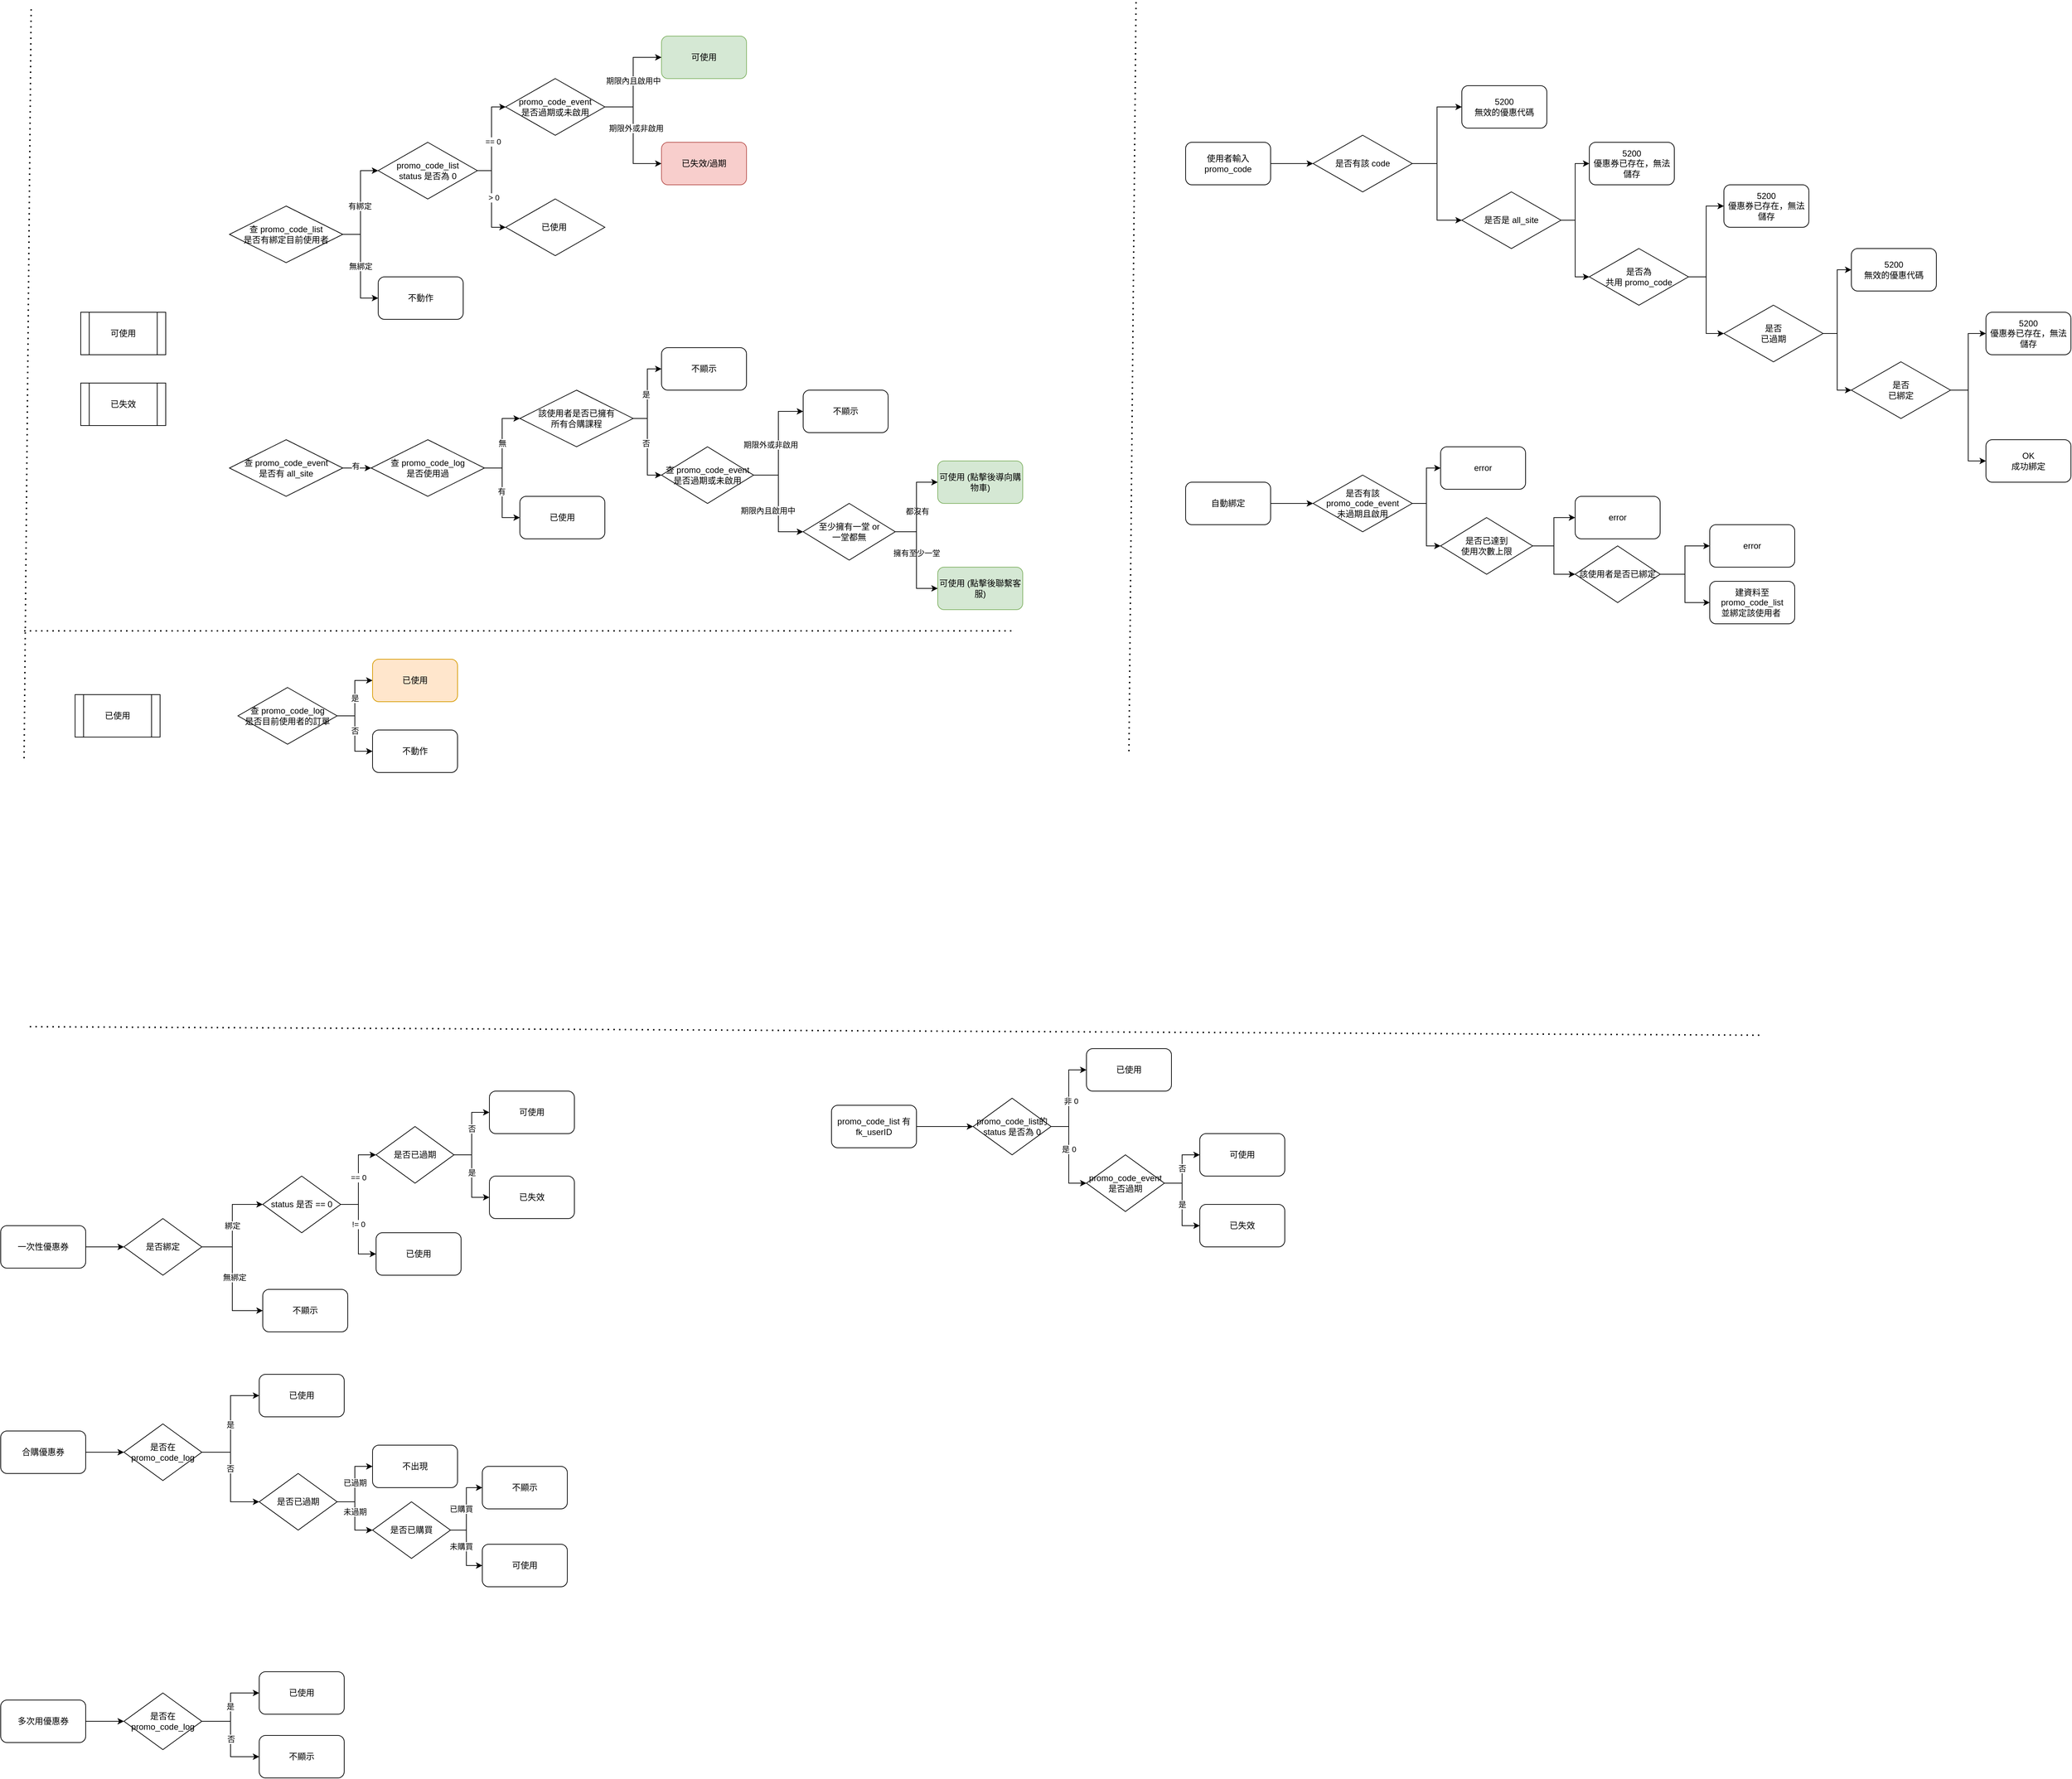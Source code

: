 <mxfile version="14.5.1" type="github">
  <diagram id="ft2ekDf52CcPwkjGjaUg" name="Page-1">
    <mxGraphModel dx="-228" dy="2092" grid="1" gridSize="10" guides="1" tooltips="1" connect="1" arrows="1" fold="1" page="1" pageScale="1" pageWidth="827" pageHeight="1169" math="0" shadow="0">
      <root>
        <mxCell id="0" />
        <mxCell id="1" parent="0" />
        <mxCell id="QKZV2CFVftr11WgmAgI6-5" style="edgeStyle=orthogonalEdgeStyle;rounded=0;orthogonalLoop=1;jettySize=auto;html=1;exitX=1;exitY=0.5;exitDx=0;exitDy=0;entryX=0;entryY=0.5;entryDx=0;entryDy=0;" edge="1" parent="1" source="QKZV2CFVftr11WgmAgI6-1" target="QKZV2CFVftr11WgmAgI6-4">
          <mxGeometry relative="1" as="geometry" />
        </mxCell>
        <mxCell id="QKZV2CFVftr11WgmAgI6-1" value="一次性優惠券" style="rounded=1;whiteSpace=wrap;html=1;" vertex="1" parent="1">
          <mxGeometry x="2027" y="1450" width="120" height="60" as="geometry" />
        </mxCell>
        <mxCell id="QKZV2CFVftr11WgmAgI6-19" style="edgeStyle=orthogonalEdgeStyle;rounded=0;orthogonalLoop=1;jettySize=auto;html=1;exitX=1;exitY=0.5;exitDx=0;exitDy=0;entryX=0;entryY=0.5;entryDx=0;entryDy=0;" edge="1" parent="1" source="QKZV2CFVftr11WgmAgI6-2" target="QKZV2CFVftr11WgmAgI6-17">
          <mxGeometry relative="1" as="geometry" />
        </mxCell>
        <mxCell id="QKZV2CFVftr11WgmAgI6-2" value="合購優惠券" style="rounded=1;whiteSpace=wrap;html=1;" vertex="1" parent="1">
          <mxGeometry x="2027" y="1740" width="120" height="60" as="geometry" />
        </mxCell>
        <mxCell id="QKZV2CFVftr11WgmAgI6-54" style="edgeStyle=orthogonalEdgeStyle;rounded=0;orthogonalLoop=1;jettySize=auto;html=1;exitX=1;exitY=0.5;exitDx=0;exitDy=0;" edge="1" parent="1" source="QKZV2CFVftr11WgmAgI6-3" target="QKZV2CFVftr11WgmAgI6-53">
          <mxGeometry relative="1" as="geometry" />
        </mxCell>
        <mxCell id="QKZV2CFVftr11WgmAgI6-3" value="多次用優惠券" style="rounded=1;whiteSpace=wrap;html=1;" vertex="1" parent="1">
          <mxGeometry x="2027" y="2120" width="120" height="60" as="geometry" />
        </mxCell>
        <mxCell id="QKZV2CFVftr11WgmAgI6-8" value="綁定" style="edgeStyle=orthogonalEdgeStyle;rounded=0;orthogonalLoop=1;jettySize=auto;html=1;exitX=1;exitY=0.5;exitDx=0;exitDy=0;" edge="1" parent="1" source="QKZV2CFVftr11WgmAgI6-4" target="QKZV2CFVftr11WgmAgI6-7">
          <mxGeometry relative="1" as="geometry" />
        </mxCell>
        <mxCell id="QKZV2CFVftr11WgmAgI6-15" style="edgeStyle=orthogonalEdgeStyle;rounded=0;orthogonalLoop=1;jettySize=auto;html=1;exitX=1;exitY=0.5;exitDx=0;exitDy=0;entryX=0;entryY=0.5;entryDx=0;entryDy=0;" edge="1" parent="1" source="QKZV2CFVftr11WgmAgI6-4" target="QKZV2CFVftr11WgmAgI6-14">
          <mxGeometry relative="1" as="geometry" />
        </mxCell>
        <mxCell id="QKZV2CFVftr11WgmAgI6-16" value="無綁定" style="edgeLabel;html=1;align=center;verticalAlign=middle;resizable=0;points=[];" vertex="1" connectable="0" parent="QKZV2CFVftr11WgmAgI6-15">
          <mxGeometry x="-0.027" y="3" relative="1" as="geometry">
            <mxPoint as="offset" />
          </mxGeometry>
        </mxCell>
        <mxCell id="QKZV2CFVftr11WgmAgI6-4" value="是否綁定" style="rhombus;whiteSpace=wrap;html=1;" vertex="1" parent="1">
          <mxGeometry x="2201" y="1440" width="110" height="80" as="geometry" />
        </mxCell>
        <mxCell id="QKZV2CFVftr11WgmAgI6-12" style="edgeStyle=orthogonalEdgeStyle;rounded=0;orthogonalLoop=1;jettySize=auto;html=1;exitX=1;exitY=0.5;exitDx=0;exitDy=0;" edge="1" parent="1" source="QKZV2CFVftr11WgmAgI6-7" target="QKZV2CFVftr11WgmAgI6-9">
          <mxGeometry relative="1" as="geometry" />
        </mxCell>
        <mxCell id="QKZV2CFVftr11WgmAgI6-13" value="!= 0" style="edgeLabel;html=1;align=center;verticalAlign=middle;resizable=0;points=[];" vertex="1" connectable="0" parent="QKZV2CFVftr11WgmAgI6-12">
          <mxGeometry x="-0.117" relative="1" as="geometry">
            <mxPoint as="offset" />
          </mxGeometry>
        </mxCell>
        <mxCell id="QKZV2CFVftr11WgmAgI6-23" style="edgeStyle=orthogonalEdgeStyle;rounded=0;orthogonalLoop=1;jettySize=auto;html=1;exitX=1;exitY=0.5;exitDx=0;exitDy=0;entryX=0;entryY=0.5;entryDx=0;entryDy=0;" edge="1" parent="1" source="QKZV2CFVftr11WgmAgI6-7" target="QKZV2CFVftr11WgmAgI6-22">
          <mxGeometry relative="1" as="geometry" />
        </mxCell>
        <mxCell id="QKZV2CFVftr11WgmAgI6-30" value="== 0" style="edgeLabel;html=1;align=center;verticalAlign=middle;resizable=0;points=[];" vertex="1" connectable="0" parent="QKZV2CFVftr11WgmAgI6-23">
          <mxGeometry x="0.05" relative="1" as="geometry">
            <mxPoint as="offset" />
          </mxGeometry>
        </mxCell>
        <mxCell id="QKZV2CFVftr11WgmAgI6-7" value="status 是否 == 0" style="rhombus;whiteSpace=wrap;html=1;" vertex="1" parent="1">
          <mxGeometry x="2397" y="1380" width="110" height="80" as="geometry" />
        </mxCell>
        <mxCell id="QKZV2CFVftr11WgmAgI6-9" value="已使用" style="rounded=1;whiteSpace=wrap;html=1;" vertex="1" parent="1">
          <mxGeometry x="2557" y="1460" width="120" height="60" as="geometry" />
        </mxCell>
        <mxCell id="QKZV2CFVftr11WgmAgI6-14" value="不顯示" style="rounded=1;whiteSpace=wrap;html=1;" vertex="1" parent="1">
          <mxGeometry x="2397" y="1540" width="120" height="60" as="geometry" />
        </mxCell>
        <mxCell id="QKZV2CFVftr11WgmAgI6-31" style="edgeStyle=orthogonalEdgeStyle;rounded=0;orthogonalLoop=1;jettySize=auto;html=1;exitX=1;exitY=0.5;exitDx=0;exitDy=0;entryX=0;entryY=0.5;entryDx=0;entryDy=0;" edge="1" parent="1" source="QKZV2CFVftr11WgmAgI6-17" target="QKZV2CFVftr11WgmAgI6-20">
          <mxGeometry relative="1" as="geometry" />
        </mxCell>
        <mxCell id="QKZV2CFVftr11WgmAgI6-36" value="是" style="edgeLabel;html=1;align=center;verticalAlign=middle;resizable=0;points=[];" vertex="1" connectable="0" parent="QKZV2CFVftr11WgmAgI6-31">
          <mxGeometry y="2" relative="1" as="geometry">
            <mxPoint x="1" y="1" as="offset" />
          </mxGeometry>
        </mxCell>
        <mxCell id="QKZV2CFVftr11WgmAgI6-35" style="edgeStyle=orthogonalEdgeStyle;rounded=0;orthogonalLoop=1;jettySize=auto;html=1;exitX=1;exitY=0.5;exitDx=0;exitDy=0;entryX=0;entryY=0.5;entryDx=0;entryDy=0;" edge="1" parent="1" source="QKZV2CFVftr11WgmAgI6-17" target="QKZV2CFVftr11WgmAgI6-34">
          <mxGeometry relative="1" as="geometry" />
        </mxCell>
        <mxCell id="QKZV2CFVftr11WgmAgI6-39" value="否" style="edgeLabel;html=1;align=center;verticalAlign=middle;resizable=0;points=[];" vertex="1" connectable="0" parent="QKZV2CFVftr11WgmAgI6-35">
          <mxGeometry x="-0.159" y="-1" relative="1" as="geometry">
            <mxPoint as="offset" />
          </mxGeometry>
        </mxCell>
        <mxCell id="QKZV2CFVftr11WgmAgI6-17" value="是否在 promo_code_log" style="rhombus;whiteSpace=wrap;html=1;" vertex="1" parent="1">
          <mxGeometry x="2201" y="1730" width="110" height="80" as="geometry" />
        </mxCell>
        <mxCell id="QKZV2CFVftr11WgmAgI6-20" value="已使用" style="rounded=1;whiteSpace=wrap;html=1;" vertex="1" parent="1">
          <mxGeometry x="2392" y="1660" width="120" height="60" as="geometry" />
        </mxCell>
        <mxCell id="QKZV2CFVftr11WgmAgI6-26" style="edgeStyle=orthogonalEdgeStyle;rounded=0;orthogonalLoop=1;jettySize=auto;html=1;exitX=1;exitY=0.5;exitDx=0;exitDy=0;entryX=0;entryY=0.5;entryDx=0;entryDy=0;" edge="1" parent="1" source="QKZV2CFVftr11WgmAgI6-22" target="QKZV2CFVftr11WgmAgI6-25">
          <mxGeometry relative="1" as="geometry" />
        </mxCell>
        <mxCell id="QKZV2CFVftr11WgmAgI6-28" value="否" style="edgeLabel;html=1;align=center;verticalAlign=middle;resizable=0;points=[];" vertex="1" connectable="0" parent="QKZV2CFVftr11WgmAgI6-26">
          <mxGeometry x="0.133" relative="1" as="geometry">
            <mxPoint as="offset" />
          </mxGeometry>
        </mxCell>
        <mxCell id="QKZV2CFVftr11WgmAgI6-27" style="edgeStyle=orthogonalEdgeStyle;rounded=0;orthogonalLoop=1;jettySize=auto;html=1;exitX=1;exitY=0.5;exitDx=0;exitDy=0;entryX=0;entryY=0.5;entryDx=0;entryDy=0;" edge="1" parent="1" source="QKZV2CFVftr11WgmAgI6-22" target="QKZV2CFVftr11WgmAgI6-24">
          <mxGeometry relative="1" as="geometry" />
        </mxCell>
        <mxCell id="QKZV2CFVftr11WgmAgI6-29" value="是" style="edgeLabel;html=1;align=center;verticalAlign=middle;resizable=0;points=[];" vertex="1" connectable="0" parent="QKZV2CFVftr11WgmAgI6-27">
          <mxGeometry x="-0.089" relative="1" as="geometry">
            <mxPoint as="offset" />
          </mxGeometry>
        </mxCell>
        <mxCell id="QKZV2CFVftr11WgmAgI6-22" value="是否已過期" style="rhombus;whiteSpace=wrap;html=1;" vertex="1" parent="1">
          <mxGeometry x="2557" y="1310" width="110" height="80" as="geometry" />
        </mxCell>
        <mxCell id="QKZV2CFVftr11WgmAgI6-24" value="已失效" style="rounded=1;whiteSpace=wrap;html=1;" vertex="1" parent="1">
          <mxGeometry x="2717" y="1380" width="120" height="60" as="geometry" />
        </mxCell>
        <mxCell id="QKZV2CFVftr11WgmAgI6-25" value="可使用" style="rounded=1;whiteSpace=wrap;html=1;" vertex="1" parent="1">
          <mxGeometry x="2717" y="1260" width="120" height="60" as="geometry" />
        </mxCell>
        <mxCell id="QKZV2CFVftr11WgmAgI6-41" style="edgeStyle=orthogonalEdgeStyle;rounded=0;orthogonalLoop=1;jettySize=auto;html=1;exitX=1;exitY=0.5;exitDx=0;exitDy=0;entryX=0;entryY=0.5;entryDx=0;entryDy=0;" edge="1" parent="1" source="QKZV2CFVftr11WgmAgI6-34" target="QKZV2CFVftr11WgmAgI6-40">
          <mxGeometry relative="1" as="geometry" />
        </mxCell>
        <mxCell id="QKZV2CFVftr11WgmAgI6-43" value="已過期" style="edgeLabel;html=1;align=center;verticalAlign=middle;resizable=0;points=[];" vertex="1" connectable="0" parent="QKZV2CFVftr11WgmAgI6-41">
          <mxGeometry x="0.04" relative="1" as="geometry">
            <mxPoint as="offset" />
          </mxGeometry>
        </mxCell>
        <mxCell id="QKZV2CFVftr11WgmAgI6-45" style="edgeStyle=orthogonalEdgeStyle;rounded=0;orthogonalLoop=1;jettySize=auto;html=1;exitX=1;exitY=0.5;exitDx=0;exitDy=0;entryX=0;entryY=0.5;entryDx=0;entryDy=0;" edge="1" parent="1" source="QKZV2CFVftr11WgmAgI6-34" target="QKZV2CFVftr11WgmAgI6-44">
          <mxGeometry relative="1" as="geometry" />
        </mxCell>
        <mxCell id="QKZV2CFVftr11WgmAgI6-47" value="未過期" style="edgeLabel;html=1;align=center;verticalAlign=middle;resizable=0;points=[];" vertex="1" connectable="0" parent="QKZV2CFVftr11WgmAgI6-45">
          <mxGeometry x="-0.133" relative="1" as="geometry">
            <mxPoint as="offset" />
          </mxGeometry>
        </mxCell>
        <mxCell id="QKZV2CFVftr11WgmAgI6-34" value="是否已過期" style="rhombus;whiteSpace=wrap;html=1;" vertex="1" parent="1">
          <mxGeometry x="2392" y="1800" width="110" height="80" as="geometry" />
        </mxCell>
        <mxCell id="QKZV2CFVftr11WgmAgI6-40" value="不出現" style="rounded=1;whiteSpace=wrap;html=1;" vertex="1" parent="1">
          <mxGeometry x="2552" y="1760" width="120" height="60" as="geometry" />
        </mxCell>
        <mxCell id="QKZV2CFVftr11WgmAgI6-49" style="edgeStyle=orthogonalEdgeStyle;rounded=0;orthogonalLoop=1;jettySize=auto;html=1;exitX=1;exitY=0.5;exitDx=0;exitDy=0;" edge="1" parent="1" source="QKZV2CFVftr11WgmAgI6-44" target="QKZV2CFVftr11WgmAgI6-46">
          <mxGeometry relative="1" as="geometry" />
        </mxCell>
        <mxCell id="QKZV2CFVftr11WgmAgI6-51" value="已購買" style="edgeLabel;html=1;align=center;verticalAlign=middle;resizable=0;points=[];" vertex="1" connectable="0" parent="QKZV2CFVftr11WgmAgI6-49">
          <mxGeometry x="0.019" y="-1" relative="1" as="geometry">
            <mxPoint x="-8.5" y="0.5" as="offset" />
          </mxGeometry>
        </mxCell>
        <mxCell id="QKZV2CFVftr11WgmAgI6-50" style="edgeStyle=orthogonalEdgeStyle;rounded=0;orthogonalLoop=1;jettySize=auto;html=1;exitX=1;exitY=0.5;exitDx=0;exitDy=0;" edge="1" parent="1" source="QKZV2CFVftr11WgmAgI6-44" target="QKZV2CFVftr11WgmAgI6-48">
          <mxGeometry relative="1" as="geometry" />
        </mxCell>
        <mxCell id="QKZV2CFVftr11WgmAgI6-52" value="未購買" style="edgeLabel;html=1;align=center;verticalAlign=middle;resizable=0;points=[];" vertex="1" connectable="0" parent="QKZV2CFVftr11WgmAgI6-50">
          <mxGeometry x="-0.063" relative="1" as="geometry">
            <mxPoint x="-7.5" y="1" as="offset" />
          </mxGeometry>
        </mxCell>
        <mxCell id="QKZV2CFVftr11WgmAgI6-44" value="是否已購買" style="rhombus;whiteSpace=wrap;html=1;" vertex="1" parent="1">
          <mxGeometry x="2552" y="1840" width="110" height="80" as="geometry" />
        </mxCell>
        <mxCell id="QKZV2CFVftr11WgmAgI6-46" value="不顯示" style="rounded=1;whiteSpace=wrap;html=1;" vertex="1" parent="1">
          <mxGeometry x="2707" y="1790" width="120" height="60" as="geometry" />
        </mxCell>
        <mxCell id="QKZV2CFVftr11WgmAgI6-48" value="可使用" style="rounded=1;whiteSpace=wrap;html=1;" vertex="1" parent="1">
          <mxGeometry x="2707" y="1900" width="120" height="60" as="geometry" />
        </mxCell>
        <mxCell id="QKZV2CFVftr11WgmAgI6-56" style="edgeStyle=orthogonalEdgeStyle;rounded=0;orthogonalLoop=1;jettySize=auto;html=1;exitX=1;exitY=0.5;exitDx=0;exitDy=0;" edge="1" parent="1" source="QKZV2CFVftr11WgmAgI6-53" target="QKZV2CFVftr11WgmAgI6-55">
          <mxGeometry relative="1" as="geometry" />
        </mxCell>
        <mxCell id="QKZV2CFVftr11WgmAgI6-57" value="是" style="edgeLabel;html=1;align=center;verticalAlign=middle;resizable=0;points=[];" vertex="1" connectable="0" parent="QKZV2CFVftr11WgmAgI6-56">
          <mxGeometry x="0.017" y="2" relative="1" as="geometry">
            <mxPoint x="1" as="offset" />
          </mxGeometry>
        </mxCell>
        <mxCell id="QKZV2CFVftr11WgmAgI6-59" value="否" style="edgeStyle=orthogonalEdgeStyle;rounded=0;orthogonalLoop=1;jettySize=auto;html=1;exitX=1;exitY=0.5;exitDx=0;exitDy=0;entryX=0;entryY=0.5;entryDx=0;entryDy=0;" edge="1" parent="1" source="QKZV2CFVftr11WgmAgI6-53" target="QKZV2CFVftr11WgmAgI6-58">
          <mxGeometry relative="1" as="geometry" />
        </mxCell>
        <mxCell id="QKZV2CFVftr11WgmAgI6-53" value="是否在 promo_code_log" style="rhombus;whiteSpace=wrap;html=1;" vertex="1" parent="1">
          <mxGeometry x="2201" y="2110" width="110" height="80" as="geometry" />
        </mxCell>
        <mxCell id="QKZV2CFVftr11WgmAgI6-55" value="已使用" style="rounded=1;whiteSpace=wrap;html=1;" vertex="1" parent="1">
          <mxGeometry x="2392" y="2080" width="120" height="60" as="geometry" />
        </mxCell>
        <mxCell id="QKZV2CFVftr11WgmAgI6-58" value="不顯示" style="rounded=1;whiteSpace=wrap;html=1;" vertex="1" parent="1">
          <mxGeometry x="2392" y="2170" width="120" height="60" as="geometry" />
        </mxCell>
        <mxCell id="QKZV2CFVftr11WgmAgI6-63" style="edgeStyle=orthogonalEdgeStyle;rounded=0;orthogonalLoop=1;jettySize=auto;html=1;exitX=1;exitY=0.5;exitDx=0;exitDy=0;entryX=0;entryY=0.5;entryDx=0;entryDy=0;" edge="1" parent="1" source="QKZV2CFVftr11WgmAgI6-61" target="QKZV2CFVftr11WgmAgI6-62">
          <mxGeometry relative="1" as="geometry" />
        </mxCell>
        <mxCell id="QKZV2CFVftr11WgmAgI6-61" value="promo_code_list 有 fk_userID" style="rounded=1;whiteSpace=wrap;html=1;" vertex="1" parent="1">
          <mxGeometry x="3200" y="1280" width="120" height="60" as="geometry" />
        </mxCell>
        <mxCell id="QKZV2CFVftr11WgmAgI6-67" style="edgeStyle=orthogonalEdgeStyle;rounded=0;orthogonalLoop=1;jettySize=auto;html=1;exitX=1;exitY=0.5;exitDx=0;exitDy=0;entryX=0;entryY=0.5;entryDx=0;entryDy=0;" edge="1" parent="1" source="QKZV2CFVftr11WgmAgI6-62" target="QKZV2CFVftr11WgmAgI6-64">
          <mxGeometry relative="1" as="geometry" />
        </mxCell>
        <mxCell id="QKZV2CFVftr11WgmAgI6-73" value="非 0" style="edgeLabel;html=1;align=center;verticalAlign=middle;resizable=0;points=[];" vertex="1" connectable="0" parent="QKZV2CFVftr11WgmAgI6-67">
          <mxGeometry x="-0.061" y="-3" relative="1" as="geometry">
            <mxPoint as="offset" />
          </mxGeometry>
        </mxCell>
        <mxCell id="QKZV2CFVftr11WgmAgI6-68" style="edgeStyle=orthogonalEdgeStyle;rounded=0;orthogonalLoop=1;jettySize=auto;html=1;exitX=1;exitY=0.5;exitDx=0;exitDy=0;" edge="1" parent="1" source="QKZV2CFVftr11WgmAgI6-62" target="QKZV2CFVftr11WgmAgI6-65">
          <mxGeometry relative="1" as="geometry" />
        </mxCell>
        <mxCell id="QKZV2CFVftr11WgmAgI6-74" value="是 0" style="edgeLabel;html=1;align=center;verticalAlign=middle;resizable=0;points=[];" vertex="1" connectable="0" parent="QKZV2CFVftr11WgmAgI6-68">
          <mxGeometry x="-0.123" relative="1" as="geometry">
            <mxPoint as="offset" />
          </mxGeometry>
        </mxCell>
        <mxCell id="QKZV2CFVftr11WgmAgI6-62" value="promo_code_list的 status 是否為 0" style="rhombus;whiteSpace=wrap;html=1;" vertex="1" parent="1">
          <mxGeometry x="3400" y="1270" width="110" height="80" as="geometry" />
        </mxCell>
        <mxCell id="QKZV2CFVftr11WgmAgI6-64" value="已使用" style="rounded=1;whiteSpace=wrap;html=1;" vertex="1" parent="1">
          <mxGeometry x="3560" y="1200" width="120" height="60" as="geometry" />
        </mxCell>
        <mxCell id="QKZV2CFVftr11WgmAgI6-69" style="edgeStyle=orthogonalEdgeStyle;rounded=0;orthogonalLoop=1;jettySize=auto;html=1;exitX=1;exitY=0.5;exitDx=0;exitDy=0;" edge="1" parent="1" source="QKZV2CFVftr11WgmAgI6-65" target="QKZV2CFVftr11WgmAgI6-66">
          <mxGeometry relative="1" as="geometry" />
        </mxCell>
        <mxCell id="QKZV2CFVftr11WgmAgI6-71" value="否" style="edgeLabel;html=1;align=center;verticalAlign=middle;resizable=0;points=[];" vertex="1" connectable="0" parent="QKZV2CFVftr11WgmAgI6-69">
          <mxGeometry x="0.022" relative="1" as="geometry">
            <mxPoint as="offset" />
          </mxGeometry>
        </mxCell>
        <mxCell id="QKZV2CFVftr11WgmAgI6-72" value="是" style="edgeStyle=orthogonalEdgeStyle;rounded=0;orthogonalLoop=1;jettySize=auto;html=1;exitX=1;exitY=0.5;exitDx=0;exitDy=0;entryX=0;entryY=0.5;entryDx=0;entryDy=0;" edge="1" parent="1" source="QKZV2CFVftr11WgmAgI6-65" target="QKZV2CFVftr11WgmAgI6-70">
          <mxGeometry relative="1" as="geometry" />
        </mxCell>
        <mxCell id="QKZV2CFVftr11WgmAgI6-65" value="promo_code_event是否過期" style="rhombus;whiteSpace=wrap;html=1;" vertex="1" parent="1">
          <mxGeometry x="3560" y="1350" width="110" height="80" as="geometry" />
        </mxCell>
        <mxCell id="QKZV2CFVftr11WgmAgI6-66" value="可使用" style="rounded=1;whiteSpace=wrap;html=1;" vertex="1" parent="1">
          <mxGeometry x="3720" y="1320" width="120" height="60" as="geometry" />
        </mxCell>
        <mxCell id="QKZV2CFVftr11WgmAgI6-70" value="已失效" style="rounded=1;whiteSpace=wrap;html=1;" vertex="1" parent="1">
          <mxGeometry x="3720" y="1420" width="120" height="60" as="geometry" />
        </mxCell>
        <mxCell id="QKZV2CFVftr11WgmAgI6-76" value="可使用" style="shape=process;whiteSpace=wrap;html=1;backgroundOutline=1;" vertex="1" parent="1">
          <mxGeometry x="2140" y="160" width="120" height="60" as="geometry" />
        </mxCell>
        <mxCell id="QKZV2CFVftr11WgmAgI6-77" value="已使用" style="shape=process;whiteSpace=wrap;html=1;backgroundOutline=1;" vertex="1" parent="1">
          <mxGeometry x="2132" y="700" width="120" height="60" as="geometry" />
        </mxCell>
        <mxCell id="QKZV2CFVftr11WgmAgI6-78" value="已失效" style="shape=process;whiteSpace=wrap;html=1;backgroundOutline=1;" vertex="1" parent="1">
          <mxGeometry x="2140" y="260" width="120" height="60" as="geometry" />
        </mxCell>
        <mxCell id="QKZV2CFVftr11WgmAgI6-86" value="無綁定" style="edgeStyle=orthogonalEdgeStyle;rounded=0;orthogonalLoop=1;jettySize=auto;html=1;exitX=1;exitY=0.5;exitDx=0;exitDy=0;entryX=0;entryY=0.5;entryDx=0;entryDy=0;" edge="1" parent="1" source="QKZV2CFVftr11WgmAgI6-84" target="QKZV2CFVftr11WgmAgI6-85">
          <mxGeometry relative="1" as="geometry" />
        </mxCell>
        <mxCell id="QKZV2CFVftr11WgmAgI6-89" style="edgeStyle=orthogonalEdgeStyle;rounded=0;orthogonalLoop=1;jettySize=auto;html=1;exitX=1;exitY=0.5;exitDx=0;exitDy=0;entryX=0;entryY=0.5;entryDx=0;entryDy=0;" edge="1" parent="1" source="QKZV2CFVftr11WgmAgI6-84" target="QKZV2CFVftr11WgmAgI6-88">
          <mxGeometry relative="1" as="geometry" />
        </mxCell>
        <mxCell id="QKZV2CFVftr11WgmAgI6-90" value="有綁定" style="edgeLabel;html=1;align=center;verticalAlign=middle;resizable=0;points=[];" vertex="1" connectable="0" parent="QKZV2CFVftr11WgmAgI6-89">
          <mxGeometry x="-0.061" y="1" relative="1" as="geometry">
            <mxPoint as="offset" />
          </mxGeometry>
        </mxCell>
        <mxCell id="QKZV2CFVftr11WgmAgI6-84" value="查 promo_code_list&lt;br&gt;&lt;span style=&quot;color: rgba(0 , 0 , 0 , 0) ; font-family: monospace ; font-size: 0px&quot;&gt;%3CmxGraphModel%3E%3Croot%3E%3CmxCell%20id%3D%220%22%2F%3E%3CmxCell%20id%3D%221%22%20parent%3D%220%22%2F%3E%3CmxCell%20id%3D%222%22%20value%3D%22%E6%9F%A5%20promo_code_list%22%20style%3D%22rounded%3D1%3BwhiteSpace%3Dwrap%3Bhtml%3D1%3B%22%20vertex%3D%221%22%20parent%3D%221%22%3E%3CmxGeometry%20x%3D%222370%22%20y%3D%2270%22%20width%3D%22120%22%20height%3D%2260%22%20as%3D%22geometry%22%2F%3E%3C%2FmxCell%3E%3C%2Froot%3E%3C%2FmxGraphModel%3E是B是否&lt;/span&gt;是否有綁定目前使用者" style="rhombus;whiteSpace=wrap;html=1;" vertex="1" parent="1">
          <mxGeometry x="2350" y="10" width="160" height="80" as="geometry" />
        </mxCell>
        <mxCell id="QKZV2CFVftr11WgmAgI6-85" value="不動作" style="rounded=1;whiteSpace=wrap;html=1;" vertex="1" parent="1">
          <mxGeometry x="2560" y="110" width="120" height="60" as="geometry" />
        </mxCell>
        <mxCell id="QKZV2CFVftr11WgmAgI6-94" style="edgeStyle=orthogonalEdgeStyle;rounded=0;orthogonalLoop=1;jettySize=auto;html=1;exitX=1;exitY=0.5;exitDx=0;exitDy=0;entryX=0;entryY=0.5;entryDx=0;entryDy=0;" edge="1" parent="1" source="QKZV2CFVftr11WgmAgI6-88" target="QKZV2CFVftr11WgmAgI6-91">
          <mxGeometry relative="1" as="geometry" />
        </mxCell>
        <mxCell id="QKZV2CFVftr11WgmAgI6-100" value="&amp;gt; 0" style="edgeLabel;html=1;align=center;verticalAlign=middle;resizable=0;points=[];" vertex="1" connectable="0" parent="QKZV2CFVftr11WgmAgI6-94">
          <mxGeometry x="-0.033" y="3" relative="1" as="geometry">
            <mxPoint as="offset" />
          </mxGeometry>
        </mxCell>
        <mxCell id="QKZV2CFVftr11WgmAgI6-98" style="edgeStyle=orthogonalEdgeStyle;rounded=0;orthogonalLoop=1;jettySize=auto;html=1;exitX=1;exitY=0.5;exitDx=0;exitDy=0;entryX=0;entryY=0.5;entryDx=0;entryDy=0;" edge="1" parent="1" source="QKZV2CFVftr11WgmAgI6-88" target="QKZV2CFVftr11WgmAgI6-97">
          <mxGeometry relative="1" as="geometry" />
        </mxCell>
        <mxCell id="QKZV2CFVftr11WgmAgI6-99" value="== 0" style="edgeLabel;html=1;align=center;verticalAlign=middle;resizable=0;points=[];" vertex="1" connectable="0" parent="QKZV2CFVftr11WgmAgI6-98">
          <mxGeometry x="-0.061" y="-2" relative="1" as="geometry">
            <mxPoint as="offset" />
          </mxGeometry>
        </mxCell>
        <mxCell id="QKZV2CFVftr11WgmAgI6-88" value="promo_code_list&lt;br&gt;status 是否為 0" style="rhombus;whiteSpace=wrap;html=1;" vertex="1" parent="1">
          <mxGeometry x="2560" y="-80" width="140" height="80" as="geometry" />
        </mxCell>
        <mxCell id="QKZV2CFVftr11WgmAgI6-91" value="已使用&amp;nbsp;" style="rhombus;whiteSpace=wrap;html=1;" vertex="1" parent="1">
          <mxGeometry x="2740" width="140" height="80" as="geometry" />
        </mxCell>
        <mxCell id="QKZV2CFVftr11WgmAgI6-96" value="可使用" style="rounded=1;whiteSpace=wrap;html=1;fillColor=#d5e8d4;strokeColor=#82b366;" vertex="1" parent="1">
          <mxGeometry x="2960" y="-230" width="120" height="60" as="geometry" />
        </mxCell>
        <mxCell id="QKZV2CFVftr11WgmAgI6-102" style="edgeStyle=orthogonalEdgeStyle;rounded=0;orthogonalLoop=1;jettySize=auto;html=1;exitX=1;exitY=0.5;exitDx=0;exitDy=0;entryX=0;entryY=0.5;entryDx=0;entryDy=0;" edge="1" parent="1" source="QKZV2CFVftr11WgmAgI6-97" target="QKZV2CFVftr11WgmAgI6-96">
          <mxGeometry relative="1" as="geometry" />
        </mxCell>
        <mxCell id="QKZV2CFVftr11WgmAgI6-105" value="期限內且啟用中" style="edgeLabel;html=1;align=center;verticalAlign=middle;resizable=0;points=[];" vertex="1" connectable="0" parent="QKZV2CFVftr11WgmAgI6-102">
          <mxGeometry x="0.036" relative="1" as="geometry">
            <mxPoint as="offset" />
          </mxGeometry>
        </mxCell>
        <mxCell id="QKZV2CFVftr11WgmAgI6-103" style="edgeStyle=orthogonalEdgeStyle;rounded=0;orthogonalLoop=1;jettySize=auto;html=1;exitX=1;exitY=0.5;exitDx=0;exitDy=0;entryX=0;entryY=0.5;entryDx=0;entryDy=0;" edge="1" parent="1" source="QKZV2CFVftr11WgmAgI6-97" target="QKZV2CFVftr11WgmAgI6-101">
          <mxGeometry relative="1" as="geometry" />
        </mxCell>
        <mxCell id="QKZV2CFVftr11WgmAgI6-97" value="promo_code_event&lt;br&gt;是否過期或未啟用" style="rhombus;whiteSpace=wrap;html=1;" vertex="1" parent="1">
          <mxGeometry x="2740" y="-170" width="140" height="80" as="geometry" />
        </mxCell>
        <mxCell id="QKZV2CFVftr11WgmAgI6-101" value="已失效/過期" style="rounded=1;whiteSpace=wrap;html=1;fillColor=#f8cecc;strokeColor=#b85450;" vertex="1" parent="1">
          <mxGeometry x="2960" y="-80" width="120" height="60" as="geometry" />
        </mxCell>
        <mxCell id="QKZV2CFVftr11WgmAgI6-106" value="期限外或非啟用" style="edgeLabel;html=1;align=center;verticalAlign=middle;resizable=0;points=[];" vertex="1" connectable="0" parent="1">
          <mxGeometry x="2920" y="-100" as="geometry">
            <mxPoint x="4" as="offset" />
          </mxGeometry>
        </mxCell>
        <mxCell id="QKZV2CFVftr11WgmAgI6-109" style="edgeStyle=orthogonalEdgeStyle;rounded=0;orthogonalLoop=1;jettySize=auto;html=1;exitX=1;exitY=0.5;exitDx=0;exitDy=0;" edge="1" parent="1" source="QKZV2CFVftr11WgmAgI6-107" target="QKZV2CFVftr11WgmAgI6-108">
          <mxGeometry relative="1" as="geometry" />
        </mxCell>
        <mxCell id="QKZV2CFVftr11WgmAgI6-110" value="是" style="edgeLabel;html=1;align=center;verticalAlign=middle;resizable=0;points=[];" vertex="1" connectable="0" parent="QKZV2CFVftr11WgmAgI6-109">
          <mxGeometry relative="1" as="geometry">
            <mxPoint as="offset" />
          </mxGeometry>
        </mxCell>
        <mxCell id="QKZV2CFVftr11WgmAgI6-138" style="edgeStyle=orthogonalEdgeStyle;rounded=0;orthogonalLoop=1;jettySize=auto;html=1;exitX=1;exitY=0.5;exitDx=0;exitDy=0;entryX=0;entryY=0.5;entryDx=0;entryDy=0;" edge="1" parent="1" source="QKZV2CFVftr11WgmAgI6-107" target="QKZV2CFVftr11WgmAgI6-137">
          <mxGeometry relative="1" as="geometry" />
        </mxCell>
        <mxCell id="QKZV2CFVftr11WgmAgI6-139" value="否" style="edgeLabel;html=1;align=center;verticalAlign=middle;resizable=0;points=[];" vertex="1" connectable="0" parent="QKZV2CFVftr11WgmAgI6-138">
          <mxGeometry x="-0.08" relative="1" as="geometry">
            <mxPoint as="offset" />
          </mxGeometry>
        </mxCell>
        <mxCell id="QKZV2CFVftr11WgmAgI6-107" value="查 promo_code_log&lt;br&gt;是否目前使用者的訂單" style="rhombus;whiteSpace=wrap;html=1;" vertex="1" parent="1">
          <mxGeometry x="2362" y="690" width="140" height="80" as="geometry" />
        </mxCell>
        <mxCell id="QKZV2CFVftr11WgmAgI6-108" value="已使用" style="rounded=1;whiteSpace=wrap;html=1;fillColor=#ffe6cc;strokeColor=#d79b00;" vertex="1" parent="1">
          <mxGeometry x="2552" y="650" width="120" height="60" as="geometry" />
        </mxCell>
        <mxCell id="QKZV2CFVftr11WgmAgI6-117" style="edgeStyle=orthogonalEdgeStyle;rounded=0;orthogonalLoop=1;jettySize=auto;html=1;exitX=1;exitY=0.5;exitDx=0;exitDy=0;" edge="1" parent="1" source="QKZV2CFVftr11WgmAgI6-111" target="QKZV2CFVftr11WgmAgI6-115">
          <mxGeometry relative="1" as="geometry" />
        </mxCell>
        <mxCell id="QKZV2CFVftr11WgmAgI6-118" value="有" style="edgeLabel;html=1;align=center;verticalAlign=middle;resizable=0;points=[];" vertex="1" connectable="0" parent="QKZV2CFVftr11WgmAgI6-117">
          <mxGeometry x="-0.1" y="3" relative="1" as="geometry">
            <mxPoint as="offset" />
          </mxGeometry>
        </mxCell>
        <mxCell id="QKZV2CFVftr11WgmAgI6-111" value="查 promo_code_event&lt;br&gt;&lt;span style=&quot;color: rgba(0 , 0 , 0 , 0) ; font-family: monospace ; font-size: 0px&quot;&gt;%3CmxGraphModel%3E%3Croot%3E%3CmxCell%20id%3D%220%22%2F%3E%3CmxCell%20id%3D%221%22%20parent%3D%220%22%2F%3E%3CmxCell%20id%3D%222%22%20value%3D%22%E6%9F%A5%20promo_code_list%22%20style%3D%22rounded%3D1%3BwhiteSpace%3Dwrap%3Bhtml%3D1%3B%22%20vertex%3D%221%22%20parent%3D%221%22%3E%3CmxGeometry%20x%3D%222370%22%20y%3D%2270%22%20width%3D%22120%22%20height%3D%2260%22%20as%3D%22geometry%22%2F%3E%3C%2FmxCell%3E%3C%2Froot%3E%3C%2FmxGraphModel%3E是B是否&lt;/span&gt;是否有 all_site" style="rhombus;whiteSpace=wrap;html=1;" vertex="1" parent="1">
          <mxGeometry x="2350" y="340" width="160" height="80" as="geometry" />
        </mxCell>
        <mxCell id="QKZV2CFVftr11WgmAgI6-120" style="edgeStyle=orthogonalEdgeStyle;rounded=0;orthogonalLoop=1;jettySize=auto;html=1;exitX=1;exitY=0.5;exitDx=0;exitDy=0;entryX=0;entryY=0.5;entryDx=0;entryDy=0;" edge="1" parent="1" source="QKZV2CFVftr11WgmAgI6-115" target="QKZV2CFVftr11WgmAgI6-119">
          <mxGeometry relative="1" as="geometry" />
        </mxCell>
        <mxCell id="QKZV2CFVftr11WgmAgI6-121" value="無" style="edgeLabel;html=1;align=center;verticalAlign=middle;resizable=0;points=[];" vertex="1" connectable="0" parent="QKZV2CFVftr11WgmAgI6-120">
          <mxGeometry relative="1" as="geometry">
            <mxPoint as="offset" />
          </mxGeometry>
        </mxCell>
        <mxCell id="QKZV2CFVftr11WgmAgI6-123" style="edgeStyle=orthogonalEdgeStyle;rounded=0;orthogonalLoop=1;jettySize=auto;html=1;exitX=1;exitY=0.5;exitDx=0;exitDy=0;entryX=0;entryY=0.5;entryDx=0;entryDy=0;" edge="1" parent="1" source="QKZV2CFVftr11WgmAgI6-115" target="QKZV2CFVftr11WgmAgI6-122">
          <mxGeometry relative="1" as="geometry" />
        </mxCell>
        <mxCell id="QKZV2CFVftr11WgmAgI6-124" value="有" style="edgeLabel;html=1;align=center;verticalAlign=middle;resizable=0;points=[];" vertex="1" connectable="0" parent="QKZV2CFVftr11WgmAgI6-123">
          <mxGeometry x="-0.033" y="-1" relative="1" as="geometry">
            <mxPoint as="offset" />
          </mxGeometry>
        </mxCell>
        <mxCell id="QKZV2CFVftr11WgmAgI6-115" value="查 promo_code_log&lt;br&gt;&lt;span style=&quot;color: rgba(0 , 0 , 0 , 0) ; font-family: monospace ; font-size: 0px&quot;&gt;%3CmxGraphModel%3E%3Croot%3E%3CmxCell%20id%3D%220%22%2F%3E%3CmxCell%20id%3D%221%22%20parent%3D%220%22%2F%3E%3CmxCell%20id%3D%222%22%20value%3D%22%E6%9F%A5%20promo_code_list%22%20style%3D%22rounded%3D1%3BwhiteSpace%3Dwrap%3Bhtml%3D1%3B%22%20vertex%3D%221%22%20parent%3D%221%22%3E%3CmxGeometry%20x%3D%222370%22%20y%3D%2270%22%20width%3D%22120%22%20height%3D%2260%22%20as%3D%22geometry%22%2F%3E%3C%2FmxCell%3E%3C%2Froot%3E%3C%2FmxGraphModel%3E是B是否該&lt;/span&gt;是否使用過" style="rhombus;whiteSpace=wrap;html=1;" vertex="1" parent="1">
          <mxGeometry x="2550" y="340" width="160" height="80" as="geometry" />
        </mxCell>
        <mxCell id="QKZV2CFVftr11WgmAgI6-126" style="edgeStyle=orthogonalEdgeStyle;rounded=0;orthogonalLoop=1;jettySize=auto;html=1;exitX=1;exitY=0.5;exitDx=0;exitDy=0;" edge="1" parent="1" source="QKZV2CFVftr11WgmAgI6-119" target="QKZV2CFVftr11WgmAgI6-125">
          <mxGeometry relative="1" as="geometry" />
        </mxCell>
        <mxCell id="QKZV2CFVftr11WgmAgI6-127" value="是" style="edgeLabel;html=1;align=center;verticalAlign=middle;resizable=0;points=[];" vertex="1" connectable="0" parent="QKZV2CFVftr11WgmAgI6-126">
          <mxGeometry x="-0.018" y="2" relative="1" as="geometry">
            <mxPoint as="offset" />
          </mxGeometry>
        </mxCell>
        <mxCell id="QKZV2CFVftr11WgmAgI6-145" style="edgeStyle=orthogonalEdgeStyle;rounded=0;orthogonalLoop=1;jettySize=auto;html=1;exitX=1;exitY=0.5;exitDx=0;exitDy=0;entryX=0;entryY=0.5;entryDx=0;entryDy=0;" edge="1" parent="1" source="QKZV2CFVftr11WgmAgI6-119" target="QKZV2CFVftr11WgmAgI6-144">
          <mxGeometry relative="1" as="geometry" />
        </mxCell>
        <mxCell id="QKZV2CFVftr11WgmAgI6-149" value="否" style="edgeLabel;html=1;align=center;verticalAlign=middle;resizable=0;points=[];" vertex="1" connectable="0" parent="QKZV2CFVftr11WgmAgI6-145">
          <mxGeometry x="-0.083" y="-2" relative="1" as="geometry">
            <mxPoint as="offset" />
          </mxGeometry>
        </mxCell>
        <mxCell id="QKZV2CFVftr11WgmAgI6-119" value="該使用者是否已擁有&lt;br&gt;所有合購課程" style="rhombus;whiteSpace=wrap;html=1;" vertex="1" parent="1">
          <mxGeometry x="2760" y="270" width="160" height="80" as="geometry" />
        </mxCell>
        <mxCell id="QKZV2CFVftr11WgmAgI6-122" value="已使用" style="rounded=1;whiteSpace=wrap;html=1;" vertex="1" parent="1">
          <mxGeometry x="2760" y="420" width="120" height="60" as="geometry" />
        </mxCell>
        <mxCell id="QKZV2CFVftr11WgmAgI6-125" value="不顯示" style="rounded=1;whiteSpace=wrap;html=1;" vertex="1" parent="1">
          <mxGeometry x="2960" y="210" width="120" height="60" as="geometry" />
        </mxCell>
        <mxCell id="QKZV2CFVftr11WgmAgI6-134" value="" style="endArrow=none;dashed=1;html=1;dashPattern=1 3;strokeWidth=2;" edge="1" parent="1">
          <mxGeometry width="50" height="50" relative="1" as="geometry">
            <mxPoint x="2060" y="610" as="sourcePoint" />
            <mxPoint x="3460" y="610" as="targetPoint" />
          </mxGeometry>
        </mxCell>
        <mxCell id="QKZV2CFVftr11WgmAgI6-136" value="" style="endArrow=none;dashed=1;html=1;dashPattern=1 3;strokeWidth=2;" edge="1" parent="1">
          <mxGeometry width="50" height="50" relative="1" as="geometry">
            <mxPoint x="2060" y="790" as="sourcePoint" />
            <mxPoint x="2070" y="-270" as="targetPoint" />
          </mxGeometry>
        </mxCell>
        <mxCell id="QKZV2CFVftr11WgmAgI6-137" value="不動作" style="rounded=1;whiteSpace=wrap;html=1;" vertex="1" parent="1">
          <mxGeometry x="2552" y="750" width="120" height="60" as="geometry" />
        </mxCell>
        <mxCell id="QKZV2CFVftr11WgmAgI6-140" value="可使用 (點擊後導向購物車)" style="rounded=1;whiteSpace=wrap;html=1;fillColor=#d5e8d4;strokeColor=#82b366;" vertex="1" parent="1">
          <mxGeometry x="3350" y="370" width="120" height="60" as="geometry" />
        </mxCell>
        <mxCell id="QKZV2CFVftr11WgmAgI6-142" value="擁有至少一堂" style="edgeLabel;html=1;align=center;verticalAlign=middle;resizable=0;points=[];" vertex="1" connectable="0" parent="1">
          <mxGeometry x="3320" y="500" as="geometry" />
        </mxCell>
        <mxCell id="QKZV2CFVftr11WgmAgI6-143" value="都沒有" style="edgeLabel;html=1;align=center;verticalAlign=middle;resizable=0;points=[];" vertex="1" connectable="0" parent="1">
          <mxGeometry x="3040" y="140" as="geometry">
            <mxPoint x="281" y="301" as="offset" />
          </mxGeometry>
        </mxCell>
        <mxCell id="QKZV2CFVftr11WgmAgI6-148" style="edgeStyle=orthogonalEdgeStyle;rounded=0;orthogonalLoop=1;jettySize=auto;html=1;exitX=1;exitY=0.5;exitDx=0;exitDy=0;entryX=0;entryY=0.5;entryDx=0;entryDy=0;" edge="1" parent="1" source="QKZV2CFVftr11WgmAgI6-144" target="QKZV2CFVftr11WgmAgI6-146">
          <mxGeometry relative="1" as="geometry" />
        </mxCell>
        <mxCell id="QKZV2CFVftr11WgmAgI6-157" style="edgeStyle=orthogonalEdgeStyle;rounded=0;orthogonalLoop=1;jettySize=auto;html=1;exitX=1;exitY=0.5;exitDx=0;exitDy=0;entryX=0;entryY=0.5;entryDx=0;entryDy=0;" edge="1" parent="1" source="QKZV2CFVftr11WgmAgI6-144" target="QKZV2CFVftr11WgmAgI6-156">
          <mxGeometry relative="1" as="geometry" />
        </mxCell>
        <mxCell id="QKZV2CFVftr11WgmAgI6-144" value="查 promo_code_event 是否過期或未啟用" style="rhombus;whiteSpace=wrap;html=1;" vertex="1" parent="1">
          <mxGeometry x="2960" y="350" width="130" height="80" as="geometry" />
        </mxCell>
        <mxCell id="QKZV2CFVftr11WgmAgI6-146" value="不顯示" style="rounded=1;whiteSpace=wrap;html=1;" vertex="1" parent="1">
          <mxGeometry x="3160" y="270" width="120" height="60" as="geometry" />
        </mxCell>
        <mxCell id="QKZV2CFVftr11WgmAgI6-150" value="期限外或非啟用" style="edgeLabel;html=1;align=center;verticalAlign=middle;resizable=0;points=[];" vertex="1" connectable="0" parent="1">
          <mxGeometry x="3160" y="180" as="geometry">
            <mxPoint x="-46" y="167" as="offset" />
          </mxGeometry>
        </mxCell>
        <mxCell id="QKZV2CFVftr11WgmAgI6-154" value="期限內且啟用中" style="edgeLabel;html=1;align=center;verticalAlign=middle;resizable=0;points=[];" vertex="1" connectable="0" parent="1">
          <mxGeometry x="3110" y="440" as="geometry" />
        </mxCell>
        <mxCell id="QKZV2CFVftr11WgmAgI6-155" value="可使用 (點擊後聯繫客服)" style="rounded=1;whiteSpace=wrap;html=1;fillColor=#d5e8d4;strokeColor=#82b366;" vertex="1" parent="1">
          <mxGeometry x="3350" y="520" width="120" height="60" as="geometry" />
        </mxCell>
        <mxCell id="QKZV2CFVftr11WgmAgI6-158" style="edgeStyle=orthogonalEdgeStyle;rounded=0;orthogonalLoop=1;jettySize=auto;html=1;exitX=1;exitY=0.5;exitDx=0;exitDy=0;entryX=0;entryY=0.5;entryDx=0;entryDy=0;" edge="1" parent="1" source="QKZV2CFVftr11WgmAgI6-156" target="QKZV2CFVftr11WgmAgI6-140">
          <mxGeometry relative="1" as="geometry" />
        </mxCell>
        <mxCell id="QKZV2CFVftr11WgmAgI6-160" style="edgeStyle=orthogonalEdgeStyle;rounded=0;orthogonalLoop=1;jettySize=auto;html=1;exitX=1;exitY=0.5;exitDx=0;exitDy=0;entryX=0;entryY=0.5;entryDx=0;entryDy=0;" edge="1" parent="1" source="QKZV2CFVftr11WgmAgI6-156" target="QKZV2CFVftr11WgmAgI6-155">
          <mxGeometry relative="1" as="geometry" />
        </mxCell>
        <mxCell id="QKZV2CFVftr11WgmAgI6-156" value="至少擁有一堂 or&lt;br&gt;一堂都無" style="rhombus;whiteSpace=wrap;html=1;" vertex="1" parent="1">
          <mxGeometry x="3160" y="430" width="130" height="80" as="geometry" />
        </mxCell>
        <mxCell id="QKZV2CFVftr11WgmAgI6-163" style="edgeStyle=orthogonalEdgeStyle;rounded=0;orthogonalLoop=1;jettySize=auto;html=1;exitX=1;exitY=0.5;exitDx=0;exitDy=0;" edge="1" parent="1" source="QKZV2CFVftr11WgmAgI6-161" target="QKZV2CFVftr11WgmAgI6-162">
          <mxGeometry relative="1" as="geometry" />
        </mxCell>
        <mxCell id="QKZV2CFVftr11WgmAgI6-161" value="使用者輸入 promo_code" style="rounded=1;whiteSpace=wrap;html=1;" vertex="1" parent="1">
          <mxGeometry x="3700" y="-80" width="120" height="60" as="geometry" />
        </mxCell>
        <mxCell id="QKZV2CFVftr11WgmAgI6-169" style="edgeStyle=orthogonalEdgeStyle;rounded=0;orthogonalLoop=1;jettySize=auto;html=1;exitX=1;exitY=0.5;exitDx=0;exitDy=0;entryX=0;entryY=0.5;entryDx=0;entryDy=0;" edge="1" parent="1" source="QKZV2CFVftr11WgmAgI6-162" target="QKZV2CFVftr11WgmAgI6-168">
          <mxGeometry relative="1" as="geometry" />
        </mxCell>
        <mxCell id="QKZV2CFVftr11WgmAgI6-171" style="edgeStyle=orthogonalEdgeStyle;rounded=0;orthogonalLoop=1;jettySize=auto;html=1;exitX=1;exitY=0.5;exitDx=0;exitDy=0;entryX=0;entryY=0.5;entryDx=0;entryDy=0;" edge="1" parent="1" source="QKZV2CFVftr11WgmAgI6-162" target="QKZV2CFVftr11WgmAgI6-164">
          <mxGeometry relative="1" as="geometry" />
        </mxCell>
        <mxCell id="QKZV2CFVftr11WgmAgI6-162" value="是否有該 code" style="rhombus;whiteSpace=wrap;html=1;" vertex="1" parent="1">
          <mxGeometry x="3880" y="-90" width="140" height="80" as="geometry" />
        </mxCell>
        <mxCell id="QKZV2CFVftr11WgmAgI6-172" style="edgeStyle=orthogonalEdgeStyle;rounded=0;orthogonalLoop=1;jettySize=auto;html=1;exitX=1;exitY=0.5;exitDx=0;exitDy=0;" edge="1" parent="1" source="QKZV2CFVftr11WgmAgI6-164" target="QKZV2CFVftr11WgmAgI6-165">
          <mxGeometry relative="1" as="geometry" />
        </mxCell>
        <mxCell id="QKZV2CFVftr11WgmAgI6-174" style="edgeStyle=orthogonalEdgeStyle;rounded=0;orthogonalLoop=1;jettySize=auto;html=1;exitX=1;exitY=0.5;exitDx=0;exitDy=0;entryX=0;entryY=0.5;entryDx=0;entryDy=0;" edge="1" parent="1" source="QKZV2CFVftr11WgmAgI6-164" target="QKZV2CFVftr11WgmAgI6-173">
          <mxGeometry relative="1" as="geometry" />
        </mxCell>
        <mxCell id="QKZV2CFVftr11WgmAgI6-164" value="是否是 all_site" style="rhombus;whiteSpace=wrap;html=1;" vertex="1" parent="1">
          <mxGeometry x="4090" y="-10" width="140" height="80" as="geometry" />
        </mxCell>
        <mxCell id="QKZV2CFVftr11WgmAgI6-176" style="edgeStyle=orthogonalEdgeStyle;rounded=0;orthogonalLoop=1;jettySize=auto;html=1;exitX=1;exitY=0.5;exitDx=0;exitDy=0;entryX=0;entryY=0.5;entryDx=0;entryDy=0;" edge="1" parent="1" source="QKZV2CFVftr11WgmAgI6-165" target="QKZV2CFVftr11WgmAgI6-175">
          <mxGeometry relative="1" as="geometry" />
        </mxCell>
        <mxCell id="QKZV2CFVftr11WgmAgI6-177" style="edgeStyle=orthogonalEdgeStyle;rounded=0;orthogonalLoop=1;jettySize=auto;html=1;exitX=1;exitY=0.5;exitDx=0;exitDy=0;entryX=0;entryY=0.5;entryDx=0;entryDy=0;" edge="1" parent="1" source="QKZV2CFVftr11WgmAgI6-165" target="QKZV2CFVftr11WgmAgI6-166">
          <mxGeometry relative="1" as="geometry" />
        </mxCell>
        <mxCell id="QKZV2CFVftr11WgmAgI6-165" value="是否為&lt;br&gt;共用 promo_code" style="rhombus;whiteSpace=wrap;html=1;" vertex="1" parent="1">
          <mxGeometry x="4270" y="70" width="140" height="80" as="geometry" />
        </mxCell>
        <mxCell id="QKZV2CFVftr11WgmAgI6-179" style="edgeStyle=orthogonalEdgeStyle;rounded=0;orthogonalLoop=1;jettySize=auto;html=1;exitX=1;exitY=0.5;exitDx=0;exitDy=0;entryX=0;entryY=0.5;entryDx=0;entryDy=0;" edge="1" parent="1" source="QKZV2CFVftr11WgmAgI6-166" target="QKZV2CFVftr11WgmAgI6-178">
          <mxGeometry relative="1" as="geometry" />
        </mxCell>
        <mxCell id="QKZV2CFVftr11WgmAgI6-180" style="edgeStyle=orthogonalEdgeStyle;rounded=0;orthogonalLoop=1;jettySize=auto;html=1;exitX=1;exitY=0.5;exitDx=0;exitDy=0;entryX=0;entryY=0.5;entryDx=0;entryDy=0;" edge="1" parent="1" source="QKZV2CFVftr11WgmAgI6-166" target="QKZV2CFVftr11WgmAgI6-167">
          <mxGeometry relative="1" as="geometry" />
        </mxCell>
        <mxCell id="QKZV2CFVftr11WgmAgI6-166" value="是否&lt;br&gt;已過期" style="rhombus;whiteSpace=wrap;html=1;" vertex="1" parent="1">
          <mxGeometry x="4460" y="150" width="140" height="80" as="geometry" />
        </mxCell>
        <mxCell id="QKZV2CFVftr11WgmAgI6-182" style="edgeStyle=orthogonalEdgeStyle;rounded=0;orthogonalLoop=1;jettySize=auto;html=1;exitX=1;exitY=0.5;exitDx=0;exitDy=0;entryX=0;entryY=0.5;entryDx=0;entryDy=0;" edge="1" parent="1" source="QKZV2CFVftr11WgmAgI6-167" target="QKZV2CFVftr11WgmAgI6-181">
          <mxGeometry relative="1" as="geometry" />
        </mxCell>
        <mxCell id="QKZV2CFVftr11WgmAgI6-184" style="edgeStyle=orthogonalEdgeStyle;rounded=0;orthogonalLoop=1;jettySize=auto;html=1;exitX=1;exitY=0.5;exitDx=0;exitDy=0;entryX=0;entryY=0.5;entryDx=0;entryDy=0;" edge="1" parent="1" source="QKZV2CFVftr11WgmAgI6-167" target="QKZV2CFVftr11WgmAgI6-183">
          <mxGeometry relative="1" as="geometry" />
        </mxCell>
        <mxCell id="QKZV2CFVftr11WgmAgI6-167" value="是否&lt;br&gt;已綁定" style="rhombus;whiteSpace=wrap;html=1;" vertex="1" parent="1">
          <mxGeometry x="4640" y="230" width="140" height="80" as="geometry" />
        </mxCell>
        <mxCell id="QKZV2CFVftr11WgmAgI6-168" value="5200&lt;br&gt;無效的優惠代碼" style="rounded=1;whiteSpace=wrap;html=1;" vertex="1" parent="1">
          <mxGeometry x="4090" y="-160" width="120" height="60" as="geometry" />
        </mxCell>
        <mxCell id="QKZV2CFVftr11WgmAgI6-173" value="5200&lt;br&gt;優惠券已存在，無法儲存" style="rounded=1;whiteSpace=wrap;html=1;" vertex="1" parent="1">
          <mxGeometry x="4270" y="-80" width="120" height="60" as="geometry" />
        </mxCell>
        <mxCell id="QKZV2CFVftr11WgmAgI6-175" value="5200&lt;br&gt;優惠券已存在，無法儲存" style="rounded=1;whiteSpace=wrap;html=1;" vertex="1" parent="1">
          <mxGeometry x="4460" y="-20" width="120" height="60" as="geometry" />
        </mxCell>
        <mxCell id="QKZV2CFVftr11WgmAgI6-178" value="5200&lt;br&gt;無效的優惠代碼" style="rounded=1;whiteSpace=wrap;html=1;" vertex="1" parent="1">
          <mxGeometry x="4640" y="70" width="120" height="60" as="geometry" />
        </mxCell>
        <mxCell id="QKZV2CFVftr11WgmAgI6-181" value="5200&lt;br&gt;優惠券已存在，無法儲存" style="rounded=1;whiteSpace=wrap;html=1;" vertex="1" parent="1">
          <mxGeometry x="4830" y="160" width="120" height="60" as="geometry" />
        </mxCell>
        <mxCell id="QKZV2CFVftr11WgmAgI6-183" value="OK&lt;br&gt;成功綁定" style="rounded=1;whiteSpace=wrap;html=1;" vertex="1" parent="1">
          <mxGeometry x="4830" y="340" width="120" height="60" as="geometry" />
        </mxCell>
        <mxCell id="QKZV2CFVftr11WgmAgI6-187" style="edgeStyle=orthogonalEdgeStyle;rounded=0;orthogonalLoop=1;jettySize=auto;html=1;exitX=1;exitY=0.5;exitDx=0;exitDy=0;entryX=0;entryY=0.5;entryDx=0;entryDy=0;" edge="1" parent="1" source="QKZV2CFVftr11WgmAgI6-185" target="QKZV2CFVftr11WgmAgI6-186">
          <mxGeometry relative="1" as="geometry" />
        </mxCell>
        <mxCell id="QKZV2CFVftr11WgmAgI6-185" value="自動綁定" style="rounded=1;whiteSpace=wrap;html=1;" vertex="1" parent="1">
          <mxGeometry x="3700" y="400" width="120" height="60" as="geometry" />
        </mxCell>
        <mxCell id="QKZV2CFVftr11WgmAgI6-189" style="edgeStyle=orthogonalEdgeStyle;rounded=0;orthogonalLoop=1;jettySize=auto;html=1;exitX=1;exitY=0.5;exitDx=0;exitDy=0;entryX=0;entryY=0.5;entryDx=0;entryDy=0;" edge="1" parent="1" source="QKZV2CFVftr11WgmAgI6-186" target="QKZV2CFVftr11WgmAgI6-188">
          <mxGeometry relative="1" as="geometry" />
        </mxCell>
        <mxCell id="QKZV2CFVftr11WgmAgI6-191" style="edgeStyle=orthogonalEdgeStyle;rounded=0;orthogonalLoop=1;jettySize=auto;html=1;exitX=1;exitY=0.5;exitDx=0;exitDy=0;entryX=0;entryY=0.5;entryDx=0;entryDy=0;" edge="1" parent="1" source="QKZV2CFVftr11WgmAgI6-186" target="QKZV2CFVftr11WgmAgI6-190">
          <mxGeometry relative="1" as="geometry" />
        </mxCell>
        <mxCell id="QKZV2CFVftr11WgmAgI6-186" value="是否有該&lt;br&gt;promo_code_event&lt;br&gt;未過期且啟用" style="rhombus;whiteSpace=wrap;html=1;" vertex="1" parent="1">
          <mxGeometry x="3880" y="390" width="140" height="80" as="geometry" />
        </mxCell>
        <mxCell id="QKZV2CFVftr11WgmAgI6-193" style="edgeStyle=orthogonalEdgeStyle;rounded=0;orthogonalLoop=1;jettySize=auto;html=1;exitX=1;exitY=0.5;exitDx=0;exitDy=0;entryX=0;entryY=0.5;entryDx=0;entryDy=0;" edge="1" parent="1" source="QKZV2CFVftr11WgmAgI6-188" target="QKZV2CFVftr11WgmAgI6-192">
          <mxGeometry relative="1" as="geometry" />
        </mxCell>
        <mxCell id="QKZV2CFVftr11WgmAgI6-195" style="edgeStyle=orthogonalEdgeStyle;rounded=0;orthogonalLoop=1;jettySize=auto;html=1;exitX=1;exitY=0.5;exitDx=0;exitDy=0;entryX=0;entryY=0.5;entryDx=0;entryDy=0;" edge="1" parent="1" source="QKZV2CFVftr11WgmAgI6-188" target="QKZV2CFVftr11WgmAgI6-194">
          <mxGeometry relative="1" as="geometry" />
        </mxCell>
        <mxCell id="QKZV2CFVftr11WgmAgI6-188" value="是否已達到&lt;br&gt;使用次數上限" style="rhombus;whiteSpace=wrap;html=1;" vertex="1" parent="1">
          <mxGeometry x="4060" y="450" width="130" height="80" as="geometry" />
        </mxCell>
        <mxCell id="QKZV2CFVftr11WgmAgI6-190" value="error" style="rounded=1;whiteSpace=wrap;html=1;" vertex="1" parent="1">
          <mxGeometry x="4060" y="350" width="120" height="60" as="geometry" />
        </mxCell>
        <mxCell id="QKZV2CFVftr11WgmAgI6-192" value="error" style="rounded=1;whiteSpace=wrap;html=1;" vertex="1" parent="1">
          <mxGeometry x="4250" y="420" width="120" height="60" as="geometry" />
        </mxCell>
        <mxCell id="QKZV2CFVftr11WgmAgI6-197" style="edgeStyle=orthogonalEdgeStyle;rounded=0;orthogonalLoop=1;jettySize=auto;html=1;exitX=1;exitY=0.5;exitDx=0;exitDy=0;entryX=0;entryY=0.5;entryDx=0;entryDy=0;" edge="1" parent="1" source="QKZV2CFVftr11WgmAgI6-194" target="QKZV2CFVftr11WgmAgI6-196">
          <mxGeometry relative="1" as="geometry" />
        </mxCell>
        <mxCell id="QKZV2CFVftr11WgmAgI6-199" style="edgeStyle=orthogonalEdgeStyle;rounded=0;orthogonalLoop=1;jettySize=auto;html=1;exitX=1;exitY=0.5;exitDx=0;exitDy=0;entryX=0;entryY=0.5;entryDx=0;entryDy=0;" edge="1" parent="1" source="QKZV2CFVftr11WgmAgI6-194" target="QKZV2CFVftr11WgmAgI6-198">
          <mxGeometry relative="1" as="geometry" />
        </mxCell>
        <mxCell id="QKZV2CFVftr11WgmAgI6-194" value="該使用者是否已綁定" style="rhombus;whiteSpace=wrap;html=1;" vertex="1" parent="1">
          <mxGeometry x="4250" y="490" width="120" height="80" as="geometry" />
        </mxCell>
        <mxCell id="QKZV2CFVftr11WgmAgI6-196" value="error" style="rounded=1;whiteSpace=wrap;html=1;" vertex="1" parent="1">
          <mxGeometry x="4440" y="460" width="120" height="60" as="geometry" />
        </mxCell>
        <mxCell id="QKZV2CFVftr11WgmAgI6-198" value="建資料至 promo_code_list &lt;br&gt;並綁定該使用者&amp;nbsp;" style="rounded=1;whiteSpace=wrap;html=1;" vertex="1" parent="1">
          <mxGeometry x="4440" y="540" width="120" height="60" as="geometry" />
        </mxCell>
        <mxCell id="QKZV2CFVftr11WgmAgI6-201" value="" style="endArrow=none;dashed=1;html=1;dashPattern=1 3;strokeWidth=2;" edge="1" parent="1">
          <mxGeometry width="50" height="50" relative="1" as="geometry">
            <mxPoint x="3620" y="780" as="sourcePoint" />
            <mxPoint x="3630" y="-280" as="targetPoint" />
          </mxGeometry>
        </mxCell>
        <mxCell id="QKZV2CFVftr11WgmAgI6-202" value="" style="endArrow=none;dashed=1;html=1;dashPattern=1 3;strokeWidth=2;" edge="1" parent="1">
          <mxGeometry width="50" height="50" relative="1" as="geometry">
            <mxPoint x="2068" y="1169" as="sourcePoint" />
            <mxPoint x="4510" y="1181" as="targetPoint" />
          </mxGeometry>
        </mxCell>
      </root>
    </mxGraphModel>
  </diagram>
</mxfile>
